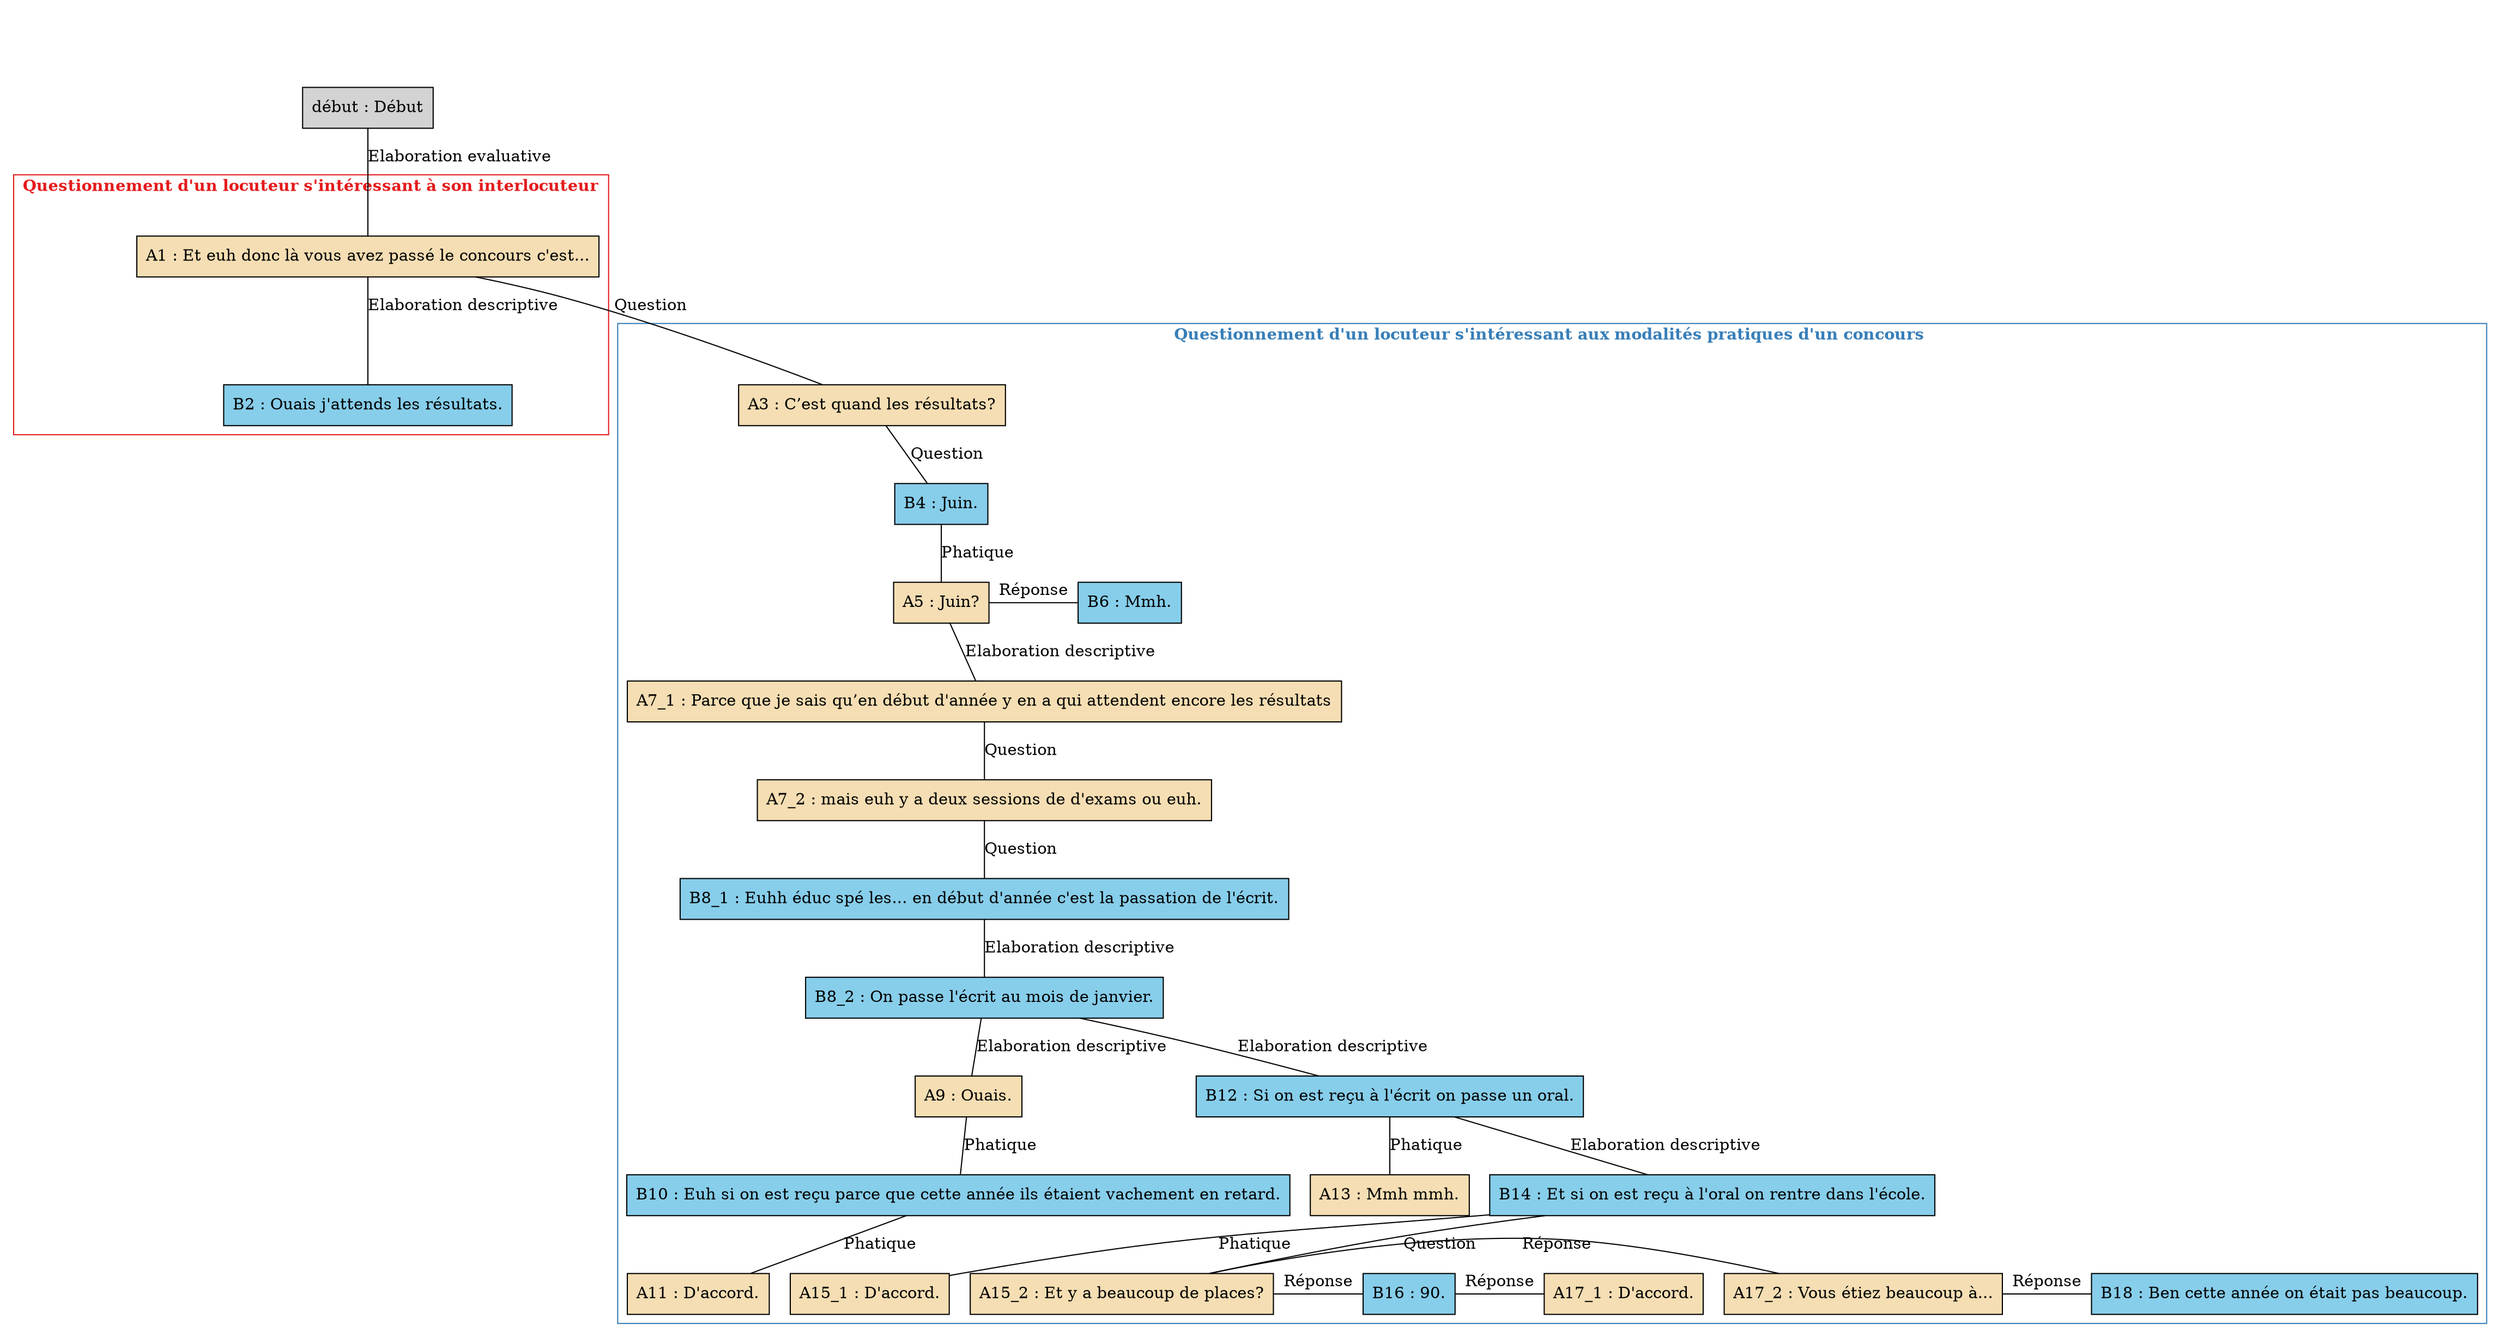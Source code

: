 digraph E12 {
	node [shape=box style=filled]
	newrank=true
	zero [style=invis]
	"début" [label="début : Début"]
	A1 [label="A1 : Et euh donc là vous avez passé le concours c'est..." fillcolor=wheat]
	B2 [label="B2 : Ouais j'attends les résultats." fillcolor=skyblue]
	A3 [label="A3 : C’est quand les résultats?" fillcolor=wheat]
	B4 [label="B4 : Juin." fillcolor=skyblue]
	A5 [label="A5 : Juin?" fillcolor=wheat]
	B6 [label="B6 : Mmh." fillcolor=skyblue]
	A7_1 [label="A7_1 : Parce que je sais qu’en début d'année y en a qui attendent encore les résultats" fillcolor=wheat]
	A7_2 [label="A7_2 : mais euh y a deux sessions de d'exams ou euh." fillcolor=wheat]
	B8_1 [label="B8_1 : Euhh éduc spé les... en début d'année c'est la passation de l'écrit." fillcolor=skyblue]
	B8_2 [label="B8_2 : On passe l'écrit au mois de janvier." fillcolor=skyblue]
	A9 [label="A9 : Ouais." fillcolor=wheat]
	B10 [label="B10 : Euh si on est reçu parce que cette année ils étaient vachement en retard." fillcolor=skyblue]
	A11 [label="A11 : D'accord." fillcolor=wheat]
	B12 [label="B12 : Si on est reçu à l'écrit on passe un oral." fillcolor=skyblue]
	A13 [label="A13 : Mmh mmh." fillcolor=wheat]
	B14 [label="B14 : Et si on est reçu à l'oral on rentre dans l'école." fillcolor=skyblue]
	A15_1 [label="A15_1 : D'accord." fillcolor=wheat]
	A15_2 [label="A15_2 : Et y a beaucoup de places?" fillcolor=wheat]
	B16 [label="B16 : 90." fillcolor=skyblue]
	A17_1 [label="A17_1 : D'accord." fillcolor=wheat]
	A17_2 [label="A17_2 : Vous étiez beaucoup à..." fillcolor=wheat]
	B18 [label="B18 : Ben cette année on était pas beaucoup." fillcolor=skyblue]
	zero -> "début" [label="" style=invis]
	"début" -> A1 [label="Elaboration evaluative" dir=none weight=2]
	A1 -> B2 [label="Elaboration descriptive" dir=none weight=2]
	A1 -> A3 [label=Question dir=none weight=2]
	A3 -> B4 [label=Question dir=none weight=2]
	B4 -> A5 [label=Phatique dir=none weight=2]
	B4 -> B6 [style=invis weight=1]
	A5 -> B6 [label="Réponse" constraint=false dir=none]
	A7_1 -> A7_2 [label=Question dir=none weight=2]
	A5 -> A7_1 [label="Elaboration descriptive" dir=none weight=2]
	A7_2 -> B8_1 [label=Question dir=none weight=2]
	B8_1 -> B8_2 [label="Elaboration descriptive" dir=none weight=2]
	B8_2 -> A9 [label="Elaboration descriptive" dir=none weight=2]
	A9 -> B10 [label=Phatique dir=none weight=2]
	B10 -> A11 [label=Phatique dir=none weight=2]
	B8_2 -> B12 [label="Elaboration descriptive" dir=none weight=2]
	B12 -> A13 [label=Phatique dir=none weight=2]
	B12 -> B14 [label="Elaboration descriptive" dir=none weight=2]
	B14 -> A15_1 [label=Phatique dir=none weight=2]
	B14 -> A15_2 [label=Question dir=none weight=2]
	B14 -> B16 [style=invis weight=1]
	A15_2 -> B16 [label="Réponse" constraint=false dir=none]
	B14 -> A17_1 [style=invis weight=1]
	B16 -> A17_1 [label="Réponse" constraint=false dir=none]
	B14 -> A17_2 [style=invis weight=1]
	A15_2 -> A17_2 [label="Réponse" constraint=false dir=none]
	B14 -> B18 [style=invis weight=1]
	A17_2 -> B18 [label="Réponse" constraint=false dir=none]
	subgraph cluster_1 {
		label=<<B>Questionnement d'un locuteur s'intéressant à son interlocuteur</B>>
		colorscheme=set19
		color=1
		fontcolor=1
		A1
		B2
	}
	subgraph cluster_2 {
		label=<<B>Questionnement d'un locuteur s'intéressant aux modalités pratiques d'un concours </B>>
		colorscheme=set19
		color=2
		fontcolor=2
		A3
		B4
		A5
		B6
		A7_1
		A7_2
		B8_1
		B8_2
		A9
		B10
		A11
		B12
		A13
		B14
		A15_1
		A15_2
		B16
		A17_1
		A17_2
		B18
	}
}
